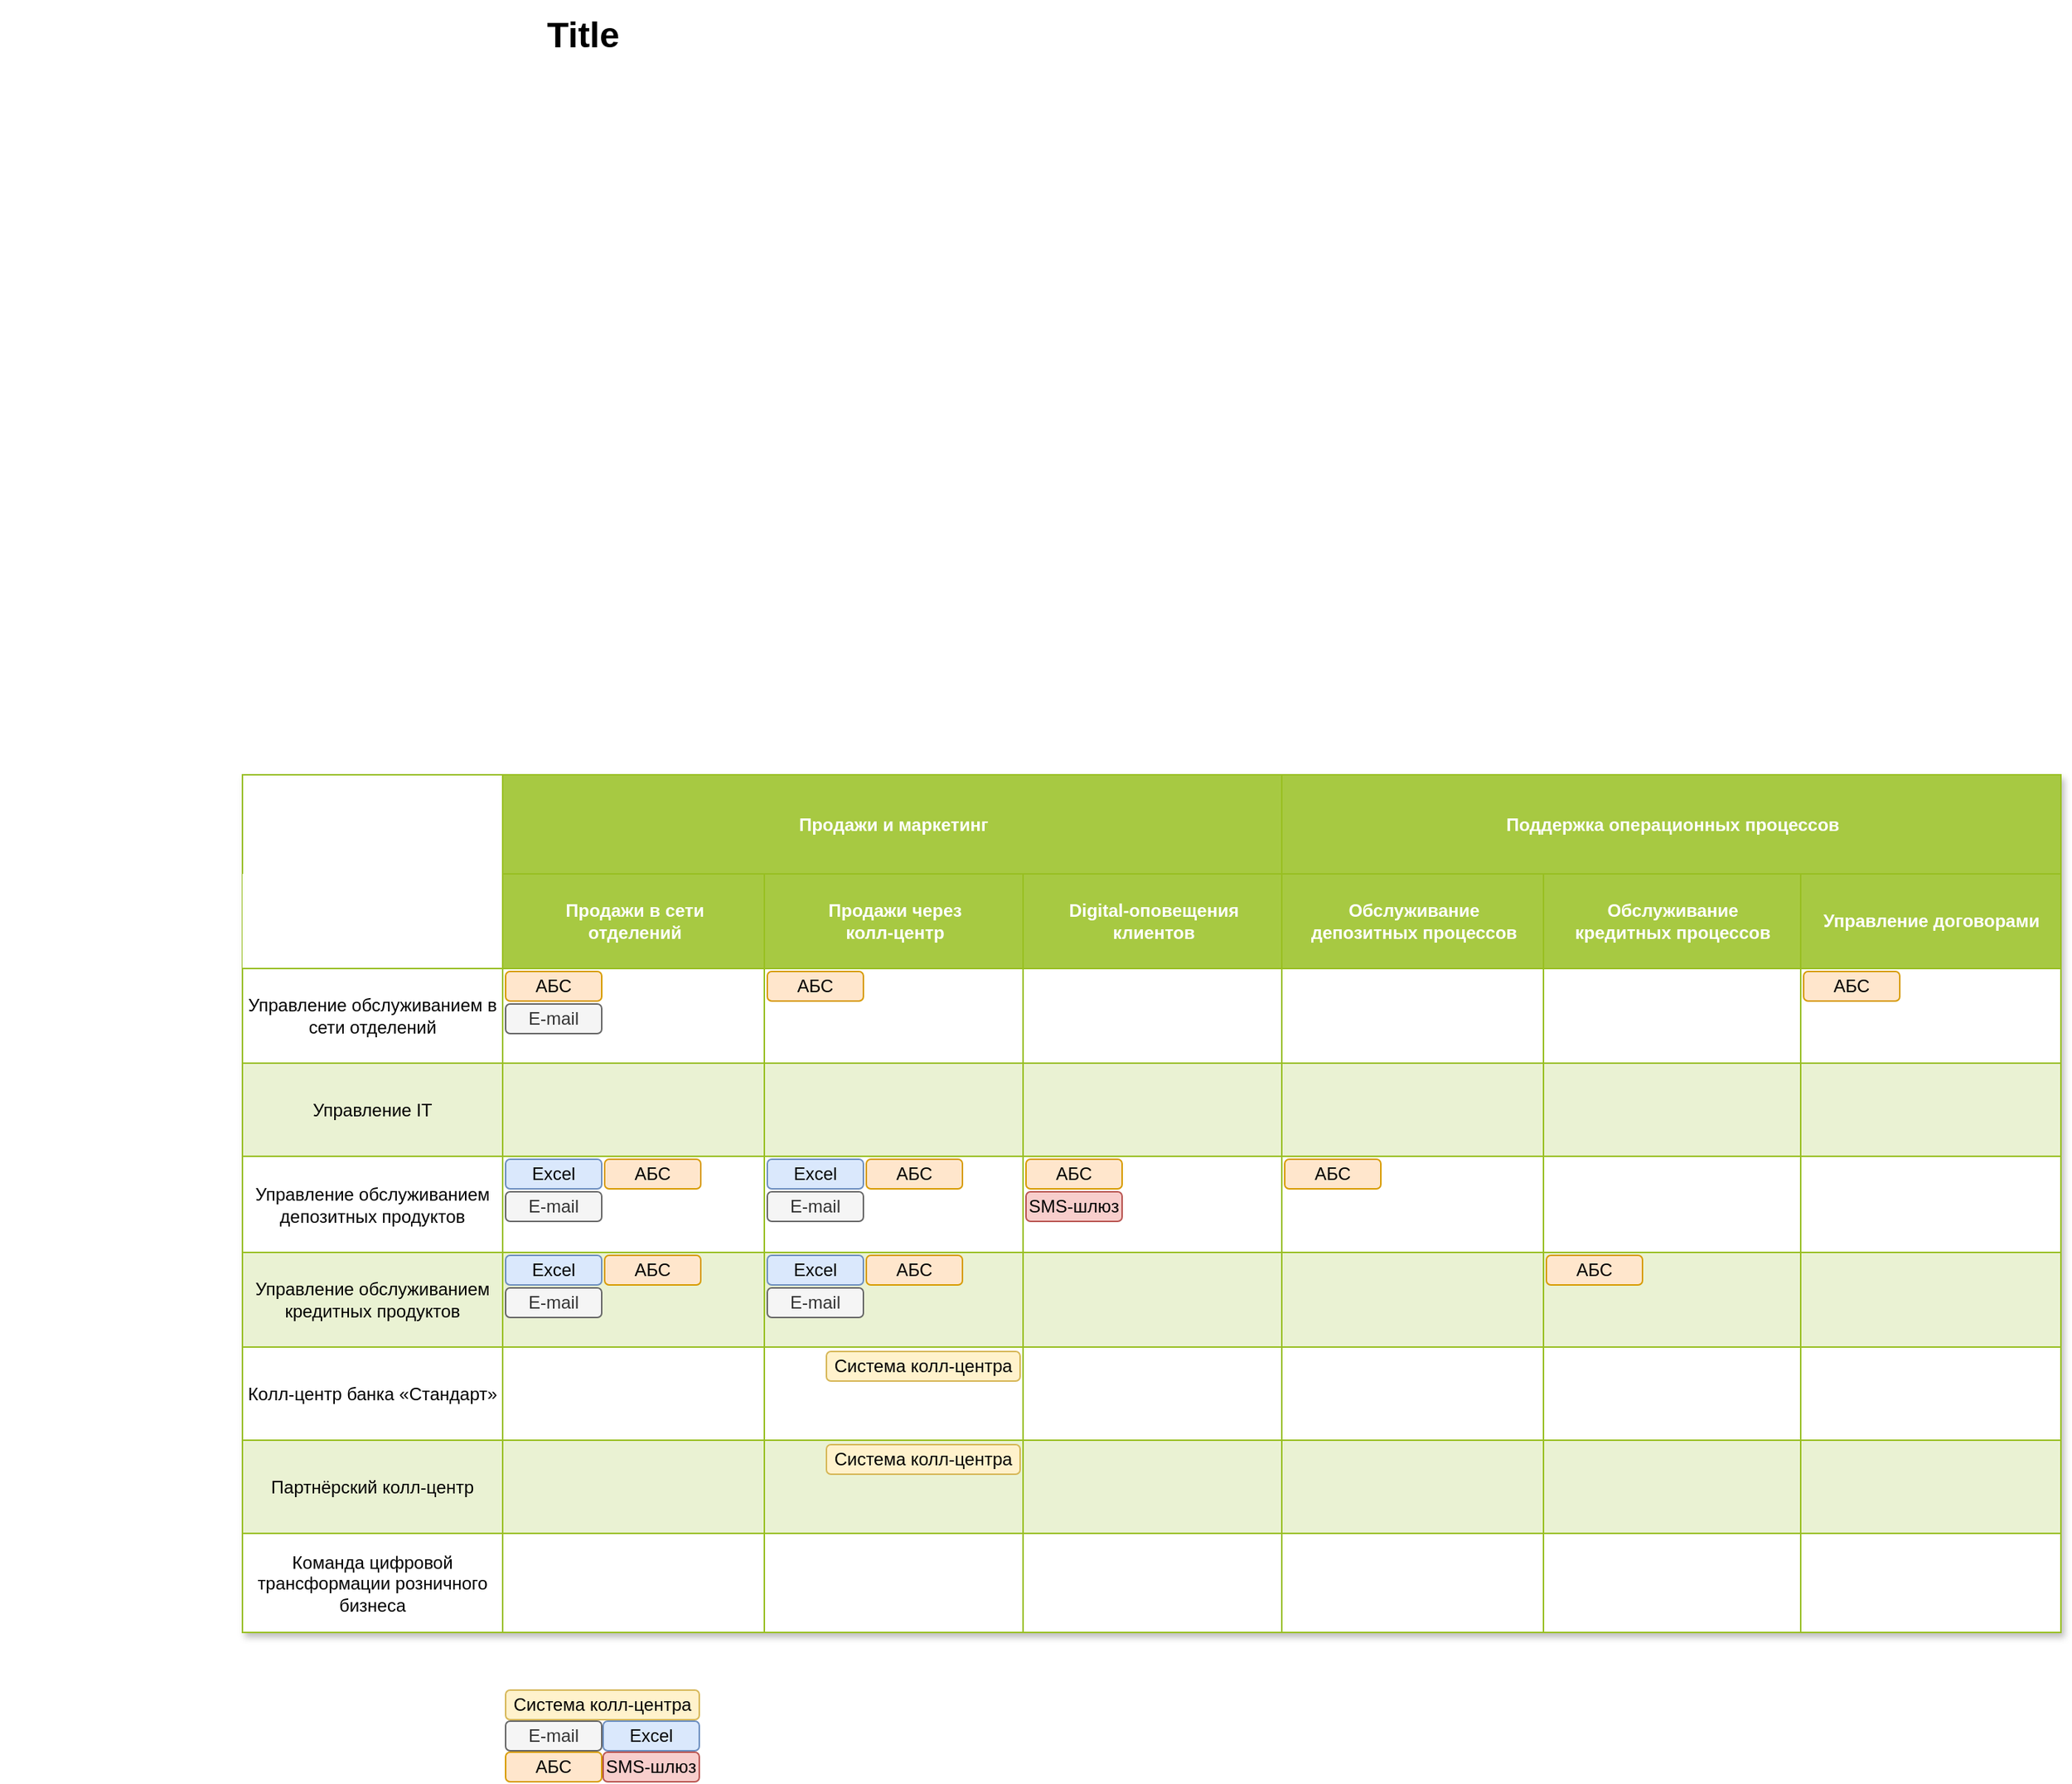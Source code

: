 <mxfile version="27.0.9">
  <diagram name="Page-1" id="bd83a815-5ea8-2e97-e5ec-87c9f400f2fa">
    <mxGraphModel dx="927" dy="506" grid="1" gridSize="10" guides="1" tooltips="1" connect="1" arrows="1" fold="1" page="1" pageScale="1.5" pageWidth="1169" pageHeight="826" background="none" math="0" shadow="0">
      <root>
        <mxCell id="0" style=";html=1;" />
        <mxCell id="1" style=";html=1;" parent="0" />
        <mxCell id="1516e18e63f93b96-3" value="Title" style="text;strokeColor=none;fillColor=none;html=1;fontSize=24;fontStyle=1;verticalAlign=middle;align=center;rounded=0;shadow=1;" parent="1" vertex="1">
          <mxGeometry x="300" y="70" width="780" height="40" as="geometry" />
        </mxCell>
        <mxCell id="x3hpRwLd6VUdqSznsEqa-23" value="Assets" style="childLayout=tableLayout;recursiveResize=0;strokeColor=#98bf21;fillColor=#A7C942;shadow=1;" parent="1" vertex="1">
          <mxGeometry x="460" y="590" width="1230" height="580" as="geometry" />
        </mxCell>
        <mxCell id="x3hpRwLd6VUdqSznsEqa-44" style="shape=tableRow;horizontal=0;startSize=0;swimlaneHead=0;swimlaneBody=0;top=0;left=0;bottom=0;right=0;dropTarget=0;collapsible=0;recursiveResize=0;expand=0;fontStyle=0;strokeColor=inherit;fillColor=#ffffff;" parent="x3hpRwLd6VUdqSznsEqa-23" vertex="1">
          <mxGeometry width="1230" height="67" as="geometry" />
        </mxCell>
        <mxCell id="x3hpRwLd6VUdqSznsEqa-45" style="connectable=0;recursiveResize=0;strokeColor=inherit;fillColor=#FFFFFF;align=center;fontStyle=1;fontColor=#FFFFFF;html=1;rowspan=2;colspan=1;" parent="x3hpRwLd6VUdqSznsEqa-44" vertex="1">
          <mxGeometry width="176" height="131" as="geometry">
            <mxRectangle width="176" height="67" as="alternateBounds" />
          </mxGeometry>
        </mxCell>
        <mxCell id="x3hpRwLd6VUdqSznsEqa-46" value="Продажи и маркетинг" style="connectable=0;recursiveResize=0;strokeColor=inherit;fillColor=#A7C942;align=center;fontStyle=1;fontColor=#FFFFFF;html=1;rowspan=1;colspan=3;" parent="x3hpRwLd6VUdqSznsEqa-44" vertex="1">
          <mxGeometry x="176" width="527" height="67" as="geometry">
            <mxRectangle width="177" height="67" as="alternateBounds" />
          </mxGeometry>
        </mxCell>
        <mxCell id="x3hpRwLd6VUdqSznsEqa-47" style="connectable=0;recursiveResize=0;strokeColor=inherit;fillColor=#A7C942;align=center;fontStyle=1;fontColor=#FFFFFF;html=1;" parent="x3hpRwLd6VUdqSznsEqa-44" vertex="1" visible="0">
          <mxGeometry x="353" width="175" height="67" as="geometry">
            <mxRectangle width="175" height="67" as="alternateBounds" />
          </mxGeometry>
        </mxCell>
        <mxCell id="x3hpRwLd6VUdqSznsEqa-60" style="connectable=0;recursiveResize=0;strokeColor=inherit;fillColor=#A7C942;align=center;fontStyle=1;fontColor=#FFFFFF;html=1;" parent="x3hpRwLd6VUdqSznsEqa-44" vertex="1" visible="0">
          <mxGeometry x="528" width="175" height="67" as="geometry">
            <mxRectangle width="175" height="67" as="alternateBounds" />
          </mxGeometry>
        </mxCell>
        <mxCell id="x3hpRwLd6VUdqSznsEqa-54" value="Поддержка операционных процессов" style="connectable=0;recursiveResize=0;strokeColor=inherit;fillColor=#A7C942;align=center;fontStyle=1;fontColor=#FFFFFF;html=1;rowspan=1;colspan=3;" parent="x3hpRwLd6VUdqSznsEqa-44" vertex="1">
          <mxGeometry x="703" width="527" height="67" as="geometry">
            <mxRectangle width="177" height="67" as="alternateBounds" />
          </mxGeometry>
        </mxCell>
        <mxCell id="x3hpRwLd6VUdqSznsEqa-48" style="connectable=0;recursiveResize=0;strokeColor=inherit;fillColor=#A7C942;align=center;fontStyle=1;fontColor=#FFFFFF;html=1;" parent="x3hpRwLd6VUdqSznsEqa-44" vertex="1" visible="0">
          <mxGeometry x="880" width="174" height="67" as="geometry">
            <mxRectangle width="174" height="67" as="alternateBounds" />
          </mxGeometry>
        </mxCell>
        <mxCell id="x3hpRwLd6VUdqSznsEqa-66" style="connectable=0;recursiveResize=0;strokeColor=inherit;fillColor=#A7C942;align=center;fontStyle=1;fontColor=#FFFFFF;html=1;" parent="x3hpRwLd6VUdqSznsEqa-44" vertex="1" visible="0">
          <mxGeometry x="1054" width="176" height="67" as="geometry">
            <mxRectangle width="176" height="67" as="alternateBounds" />
          </mxGeometry>
        </mxCell>
        <mxCell id="x3hpRwLd6VUdqSznsEqa-24" style="shape=tableRow;horizontal=0;startSize=0;swimlaneHead=0;swimlaneBody=0;top=0;left=0;bottom=0;right=0;dropTarget=0;collapsible=0;recursiveResize=0;expand=0;fontStyle=0;strokeColor=inherit;fillColor=#ffffff;" parent="x3hpRwLd6VUdqSznsEqa-23" vertex="1">
          <mxGeometry y="67" width="1230" height="64" as="geometry" />
        </mxCell>
        <mxCell id="x3hpRwLd6VUdqSznsEqa-25" value="" style="connectable=0;recursiveResize=0;strokeColor=inherit;fillColor=#A7C942;align=center;fontStyle=1;fontColor=#FFFFFF;html=1;" parent="x3hpRwLd6VUdqSznsEqa-24" vertex="1" visible="0">
          <mxGeometry width="176" height="64" as="geometry">
            <mxRectangle width="176" height="64" as="alternateBounds" />
          </mxGeometry>
        </mxCell>
        <mxCell id="x3hpRwLd6VUdqSznsEqa-26" value="Продажи в сети&lt;div&gt;отделений&lt;/div&gt;" style="connectable=0;recursiveResize=0;strokeColor=inherit;fillColor=#A7C942;align=center;fontStyle=1;fontColor=#FFFFFF;html=1;" parent="x3hpRwLd6VUdqSznsEqa-24" vertex="1">
          <mxGeometry x="176" width="177" height="64" as="geometry">
            <mxRectangle width="177" height="64" as="alternateBounds" />
          </mxGeometry>
        </mxCell>
        <mxCell id="x3hpRwLd6VUdqSznsEqa-27" value="Продажи через&lt;div&gt;колл-центр&lt;/div&gt;" style="connectable=0;recursiveResize=0;strokeColor=inherit;fillColor=#A7C942;align=center;fontStyle=1;fontColor=#FFFFFF;html=1;" parent="x3hpRwLd6VUdqSznsEqa-24" vertex="1">
          <mxGeometry x="353" width="175" height="64" as="geometry">
            <mxRectangle width="175" height="64" as="alternateBounds" />
          </mxGeometry>
        </mxCell>
        <mxCell id="x3hpRwLd6VUdqSznsEqa-61" value="Digital-оповещения&lt;div&gt;клиентов&lt;/div&gt;" style="connectable=0;recursiveResize=0;strokeColor=inherit;fillColor=#A7C942;align=center;fontStyle=1;fontColor=#FFFFFF;html=1;" parent="x3hpRwLd6VUdqSznsEqa-24" vertex="1">
          <mxGeometry x="528" width="175" height="64" as="geometry">
            <mxRectangle width="175" height="64" as="alternateBounds" />
          </mxGeometry>
        </mxCell>
        <mxCell id="x3hpRwLd6VUdqSznsEqa-55" value="Обслуживание&lt;div&gt;депозитных процессов&lt;/div&gt;" style="connectable=0;recursiveResize=0;strokeColor=inherit;fillColor=#A7C942;align=center;fontStyle=1;fontColor=#FFFFFF;html=1;" parent="x3hpRwLd6VUdqSznsEqa-24" vertex="1">
          <mxGeometry x="703" width="177" height="64" as="geometry">
            <mxRectangle width="177" height="64" as="alternateBounds" />
          </mxGeometry>
        </mxCell>
        <mxCell id="x3hpRwLd6VUdqSznsEqa-49" value="Обслуживание&lt;div&gt;кредитных процессов&lt;/div&gt;" style="connectable=0;recursiveResize=0;strokeColor=inherit;fillColor=#A7C942;align=center;fontStyle=1;fontColor=#FFFFFF;html=1;" parent="x3hpRwLd6VUdqSznsEqa-24" vertex="1">
          <mxGeometry x="880" width="174" height="64" as="geometry">
            <mxRectangle width="174" height="64" as="alternateBounds" />
          </mxGeometry>
        </mxCell>
        <mxCell id="x3hpRwLd6VUdqSznsEqa-67" value="Управление договорами" style="connectable=0;recursiveResize=0;strokeColor=inherit;fillColor=#A7C942;align=center;fontStyle=1;fontColor=#FFFFFF;html=1;" parent="x3hpRwLd6VUdqSznsEqa-24" vertex="1">
          <mxGeometry x="1054" width="176" height="64" as="geometry">
            <mxRectangle width="176" height="64" as="alternateBounds" />
          </mxGeometry>
        </mxCell>
        <mxCell id="x3hpRwLd6VUdqSznsEqa-28" value="" style="shape=tableRow;horizontal=0;startSize=0;swimlaneHead=0;swimlaneBody=0;top=0;left=0;bottom=0;right=0;dropTarget=0;collapsible=0;recursiveResize=0;expand=0;fontStyle=0;strokeColor=inherit;fillColor=#ffffff;" parent="x3hpRwLd6VUdqSznsEqa-23" vertex="1">
          <mxGeometry y="131" width="1230" height="64" as="geometry" />
        </mxCell>
        <mxCell id="x3hpRwLd6VUdqSznsEqa-29" value="Управление обслуживанием в сети отделений" style="connectable=0;recursiveResize=0;strokeColor=inherit;fillColor=inherit;align=center;whiteSpace=wrap;html=1;" parent="x3hpRwLd6VUdqSznsEqa-28" vertex="1">
          <mxGeometry width="176" height="64" as="geometry">
            <mxRectangle width="176" height="64" as="alternateBounds" />
          </mxGeometry>
        </mxCell>
        <mxCell id="x3hpRwLd6VUdqSznsEqa-30" value="" style="connectable=0;recursiveResize=0;strokeColor=inherit;fillColor=inherit;align=center;whiteSpace=wrap;html=1;" parent="x3hpRwLd6VUdqSznsEqa-28" vertex="1">
          <mxGeometry x="176" width="177" height="64" as="geometry">
            <mxRectangle width="177" height="64" as="alternateBounds" />
          </mxGeometry>
        </mxCell>
        <mxCell id="x3hpRwLd6VUdqSznsEqa-31" value="" style="connectable=0;recursiveResize=0;strokeColor=inherit;fillColor=inherit;align=center;whiteSpace=wrap;html=1;" parent="x3hpRwLd6VUdqSznsEqa-28" vertex="1">
          <mxGeometry x="353" width="175" height="64" as="geometry">
            <mxRectangle width="175" height="64" as="alternateBounds" />
          </mxGeometry>
        </mxCell>
        <mxCell id="x3hpRwLd6VUdqSznsEqa-62" style="connectable=0;recursiveResize=0;strokeColor=inherit;fillColor=inherit;align=center;whiteSpace=wrap;html=1;" parent="x3hpRwLd6VUdqSznsEqa-28" vertex="1">
          <mxGeometry x="528" width="175" height="64" as="geometry">
            <mxRectangle width="175" height="64" as="alternateBounds" />
          </mxGeometry>
        </mxCell>
        <mxCell id="x3hpRwLd6VUdqSznsEqa-56" style="connectable=0;recursiveResize=0;strokeColor=inherit;fillColor=inherit;align=center;whiteSpace=wrap;html=1;" parent="x3hpRwLd6VUdqSznsEqa-28" vertex="1">
          <mxGeometry x="703" width="177" height="64" as="geometry">
            <mxRectangle width="177" height="64" as="alternateBounds" />
          </mxGeometry>
        </mxCell>
        <mxCell id="x3hpRwLd6VUdqSznsEqa-50" style="connectable=0;recursiveResize=0;strokeColor=inherit;fillColor=inherit;align=center;whiteSpace=wrap;html=1;" parent="x3hpRwLd6VUdqSznsEqa-28" vertex="1">
          <mxGeometry x="880" width="174" height="64" as="geometry">
            <mxRectangle width="174" height="64" as="alternateBounds" />
          </mxGeometry>
        </mxCell>
        <mxCell id="x3hpRwLd6VUdqSznsEqa-68" style="connectable=0;recursiveResize=0;strokeColor=inherit;fillColor=inherit;align=center;whiteSpace=wrap;html=1;" parent="x3hpRwLd6VUdqSznsEqa-28" vertex="1">
          <mxGeometry x="1054" width="176" height="64" as="geometry">
            <mxRectangle width="176" height="64" as="alternateBounds" />
          </mxGeometry>
        </mxCell>
        <mxCell id="x3hpRwLd6VUdqSznsEqa-32" value="" style="shape=tableRow;horizontal=0;startSize=0;swimlaneHead=0;swimlaneBody=0;top=0;left=0;bottom=0;right=0;dropTarget=0;collapsible=0;recursiveResize=0;expand=0;fontStyle=1;strokeColor=inherit;fillColor=#EAF2D3;" parent="x3hpRwLd6VUdqSznsEqa-23" vertex="1">
          <mxGeometry y="195" width="1230" height="63" as="geometry" />
        </mxCell>
        <mxCell id="x3hpRwLd6VUdqSznsEqa-33" value="Управление IT" style="connectable=0;recursiveResize=0;strokeColor=inherit;fillColor=inherit;whiteSpace=wrap;html=1;" parent="x3hpRwLd6VUdqSznsEqa-32" vertex="1">
          <mxGeometry width="176" height="63" as="geometry">
            <mxRectangle width="176" height="63" as="alternateBounds" />
          </mxGeometry>
        </mxCell>
        <mxCell id="x3hpRwLd6VUdqSznsEqa-34" value="" style="connectable=0;recursiveResize=0;strokeColor=inherit;fillColor=inherit;whiteSpace=wrap;html=1;" parent="x3hpRwLd6VUdqSznsEqa-32" vertex="1">
          <mxGeometry x="176" width="177" height="63" as="geometry">
            <mxRectangle width="177" height="63" as="alternateBounds" />
          </mxGeometry>
        </mxCell>
        <mxCell id="x3hpRwLd6VUdqSznsEqa-35" value="" style="connectable=0;recursiveResize=0;strokeColor=inherit;fillColor=inherit;whiteSpace=wrap;html=1;" parent="x3hpRwLd6VUdqSznsEqa-32" vertex="1">
          <mxGeometry x="353" width="175" height="63" as="geometry">
            <mxRectangle width="175" height="63" as="alternateBounds" />
          </mxGeometry>
        </mxCell>
        <mxCell id="x3hpRwLd6VUdqSznsEqa-63" style="connectable=0;recursiveResize=0;strokeColor=inherit;fillColor=inherit;whiteSpace=wrap;html=1;" parent="x3hpRwLd6VUdqSznsEqa-32" vertex="1">
          <mxGeometry x="528" width="175" height="63" as="geometry">
            <mxRectangle width="175" height="63" as="alternateBounds" />
          </mxGeometry>
        </mxCell>
        <mxCell id="x3hpRwLd6VUdqSznsEqa-57" style="connectable=0;recursiveResize=0;strokeColor=inherit;fillColor=inherit;whiteSpace=wrap;html=1;" parent="x3hpRwLd6VUdqSznsEqa-32" vertex="1">
          <mxGeometry x="703" width="177" height="63" as="geometry">
            <mxRectangle width="177" height="63" as="alternateBounds" />
          </mxGeometry>
        </mxCell>
        <mxCell id="x3hpRwLd6VUdqSznsEqa-51" style="connectable=0;recursiveResize=0;strokeColor=inherit;fillColor=inherit;whiteSpace=wrap;html=1;" parent="x3hpRwLd6VUdqSznsEqa-32" vertex="1">
          <mxGeometry x="880" width="174" height="63" as="geometry">
            <mxRectangle width="174" height="63" as="alternateBounds" />
          </mxGeometry>
        </mxCell>
        <mxCell id="x3hpRwLd6VUdqSznsEqa-69" style="connectable=0;recursiveResize=0;strokeColor=inherit;fillColor=inherit;whiteSpace=wrap;html=1;" parent="x3hpRwLd6VUdqSznsEqa-32" vertex="1">
          <mxGeometry x="1054" width="176" height="63" as="geometry">
            <mxRectangle width="176" height="63" as="alternateBounds" />
          </mxGeometry>
        </mxCell>
        <mxCell id="x3hpRwLd6VUdqSznsEqa-36" value="" style="shape=tableRow;horizontal=0;startSize=0;swimlaneHead=0;swimlaneBody=0;top=0;left=0;bottom=0;right=0;dropTarget=0;collapsible=0;recursiveResize=0;expand=0;fontStyle=0;strokeColor=inherit;fillColor=#ffffff;" parent="x3hpRwLd6VUdqSznsEqa-23" vertex="1">
          <mxGeometry y="258" width="1230" height="65" as="geometry" />
        </mxCell>
        <mxCell id="x3hpRwLd6VUdqSznsEqa-37" value="Управление обслуживанием депозитных продуктов" style="connectable=0;recursiveResize=0;strokeColor=inherit;fillColor=inherit;fontStyle=0;align=center;whiteSpace=wrap;html=1;" parent="x3hpRwLd6VUdqSznsEqa-36" vertex="1">
          <mxGeometry width="176" height="65" as="geometry">
            <mxRectangle width="176" height="65" as="alternateBounds" />
          </mxGeometry>
        </mxCell>
        <mxCell id="x3hpRwLd6VUdqSznsEqa-38" value="" style="connectable=0;recursiveResize=0;strokeColor=inherit;fillColor=inherit;fontStyle=0;align=center;whiteSpace=wrap;html=1;" parent="x3hpRwLd6VUdqSznsEqa-36" vertex="1">
          <mxGeometry x="176" width="177" height="65" as="geometry">
            <mxRectangle width="177" height="65" as="alternateBounds" />
          </mxGeometry>
        </mxCell>
        <mxCell id="x3hpRwLd6VUdqSznsEqa-39" value="" style="connectable=0;recursiveResize=0;strokeColor=inherit;fillColor=inherit;fontStyle=0;align=center;whiteSpace=wrap;html=1;" parent="x3hpRwLd6VUdqSznsEqa-36" vertex="1">
          <mxGeometry x="353" width="175" height="65" as="geometry">
            <mxRectangle width="175" height="65" as="alternateBounds" />
          </mxGeometry>
        </mxCell>
        <mxCell id="x3hpRwLd6VUdqSznsEqa-64" style="connectable=0;recursiveResize=0;strokeColor=inherit;fillColor=inherit;fontStyle=0;align=center;whiteSpace=wrap;html=1;" parent="x3hpRwLd6VUdqSznsEqa-36" vertex="1">
          <mxGeometry x="528" width="175" height="65" as="geometry">
            <mxRectangle width="175" height="65" as="alternateBounds" />
          </mxGeometry>
        </mxCell>
        <mxCell id="x3hpRwLd6VUdqSznsEqa-58" style="connectable=0;recursiveResize=0;strokeColor=inherit;fillColor=inherit;fontStyle=0;align=center;whiteSpace=wrap;html=1;" parent="x3hpRwLd6VUdqSznsEqa-36" vertex="1">
          <mxGeometry x="703" width="177" height="65" as="geometry">
            <mxRectangle width="177" height="65" as="alternateBounds" />
          </mxGeometry>
        </mxCell>
        <mxCell id="x3hpRwLd6VUdqSznsEqa-52" style="connectable=0;recursiveResize=0;strokeColor=inherit;fillColor=inherit;fontStyle=0;align=center;whiteSpace=wrap;html=1;" parent="x3hpRwLd6VUdqSznsEqa-36" vertex="1">
          <mxGeometry x="880" width="174" height="65" as="geometry">
            <mxRectangle width="174" height="65" as="alternateBounds" />
          </mxGeometry>
        </mxCell>
        <mxCell id="x3hpRwLd6VUdqSznsEqa-70" style="connectable=0;recursiveResize=0;strokeColor=inherit;fillColor=inherit;fontStyle=0;align=center;whiteSpace=wrap;html=1;" parent="x3hpRwLd6VUdqSznsEqa-36" vertex="1">
          <mxGeometry x="1054" width="176" height="65" as="geometry">
            <mxRectangle width="176" height="65" as="alternateBounds" />
          </mxGeometry>
        </mxCell>
        <mxCell id="x3hpRwLd6VUdqSznsEqa-40" value="" style="shape=tableRow;horizontal=0;startSize=0;swimlaneHead=0;swimlaneBody=0;top=0;left=0;bottom=0;right=0;dropTarget=0;collapsible=0;recursiveResize=0;expand=0;fontStyle=1;strokeColor=inherit;fillColor=#EAF2D3;" parent="x3hpRwLd6VUdqSznsEqa-23" vertex="1">
          <mxGeometry y="323" width="1230" height="64" as="geometry" />
        </mxCell>
        <mxCell id="x3hpRwLd6VUdqSznsEqa-41" value="Управление обслуживанием кредитных продуктов" style="connectable=0;recursiveResize=0;strokeColor=inherit;fillColor=inherit;whiteSpace=wrap;html=1;" parent="x3hpRwLd6VUdqSznsEqa-40" vertex="1">
          <mxGeometry width="176" height="64" as="geometry">
            <mxRectangle width="176" height="64" as="alternateBounds" />
          </mxGeometry>
        </mxCell>
        <mxCell id="x3hpRwLd6VUdqSznsEqa-42" value="" style="connectable=0;recursiveResize=0;strokeColor=inherit;fillColor=inherit;whiteSpace=wrap;html=1;" parent="x3hpRwLd6VUdqSznsEqa-40" vertex="1">
          <mxGeometry x="176" width="177" height="64" as="geometry">
            <mxRectangle width="177" height="64" as="alternateBounds" />
          </mxGeometry>
        </mxCell>
        <mxCell id="x3hpRwLd6VUdqSznsEqa-43" value="" style="connectable=0;recursiveResize=0;strokeColor=inherit;fillColor=inherit;whiteSpace=wrap;html=1;" parent="x3hpRwLd6VUdqSznsEqa-40" vertex="1">
          <mxGeometry x="353" width="175" height="64" as="geometry">
            <mxRectangle width="175" height="64" as="alternateBounds" />
          </mxGeometry>
        </mxCell>
        <mxCell id="x3hpRwLd6VUdqSznsEqa-65" style="connectable=0;recursiveResize=0;strokeColor=inherit;fillColor=inherit;whiteSpace=wrap;html=1;" parent="x3hpRwLd6VUdqSznsEqa-40" vertex="1">
          <mxGeometry x="528" width="175" height="64" as="geometry">
            <mxRectangle width="175" height="64" as="alternateBounds" />
          </mxGeometry>
        </mxCell>
        <mxCell id="x3hpRwLd6VUdqSznsEqa-59" style="connectable=0;recursiveResize=0;strokeColor=inherit;fillColor=inherit;whiteSpace=wrap;html=1;" parent="x3hpRwLd6VUdqSznsEqa-40" vertex="1">
          <mxGeometry x="703" width="177" height="64" as="geometry">
            <mxRectangle width="177" height="64" as="alternateBounds" />
          </mxGeometry>
        </mxCell>
        <mxCell id="x3hpRwLd6VUdqSznsEqa-53" style="connectable=0;recursiveResize=0;strokeColor=inherit;fillColor=inherit;whiteSpace=wrap;html=1;" parent="x3hpRwLd6VUdqSznsEqa-40" vertex="1">
          <mxGeometry x="880" width="174" height="64" as="geometry">
            <mxRectangle width="174" height="64" as="alternateBounds" />
          </mxGeometry>
        </mxCell>
        <mxCell id="x3hpRwLd6VUdqSznsEqa-71" style="connectable=0;recursiveResize=0;strokeColor=inherit;fillColor=inherit;whiteSpace=wrap;html=1;" parent="x3hpRwLd6VUdqSznsEqa-40" vertex="1">
          <mxGeometry x="1054" width="176" height="64" as="geometry">
            <mxRectangle width="176" height="64" as="alternateBounds" />
          </mxGeometry>
        </mxCell>
        <mxCell id="x3hpRwLd6VUdqSznsEqa-80" style="shape=tableRow;horizontal=0;startSize=0;swimlaneHead=0;swimlaneBody=0;top=0;left=0;bottom=0;right=0;dropTarget=0;collapsible=0;recursiveResize=0;expand=0;fontStyle=1;strokeColor=inherit;fillColor=#FFFFFF;" parent="x3hpRwLd6VUdqSznsEqa-23" vertex="1">
          <mxGeometry y="387" width="1230" height="63" as="geometry" />
        </mxCell>
        <mxCell id="x3hpRwLd6VUdqSznsEqa-81" value="Колл-центр банка «Стандарт»" style="connectable=0;recursiveResize=0;strokeColor=inherit;fillColor=inherit;whiteSpace=wrap;html=1;" parent="x3hpRwLd6VUdqSznsEqa-80" vertex="1">
          <mxGeometry width="176" height="63" as="geometry">
            <mxRectangle width="176" height="63" as="alternateBounds" />
          </mxGeometry>
        </mxCell>
        <mxCell id="x3hpRwLd6VUdqSznsEqa-82" style="connectable=0;recursiveResize=0;strokeColor=inherit;fillColor=inherit;whiteSpace=wrap;html=1;" parent="x3hpRwLd6VUdqSznsEqa-80" vertex="1">
          <mxGeometry x="176" width="177" height="63" as="geometry">
            <mxRectangle width="177" height="63" as="alternateBounds" />
          </mxGeometry>
        </mxCell>
        <mxCell id="x3hpRwLd6VUdqSznsEqa-83" style="connectable=0;recursiveResize=0;strokeColor=inherit;fillColor=inherit;whiteSpace=wrap;html=1;" parent="x3hpRwLd6VUdqSznsEqa-80" vertex="1">
          <mxGeometry x="353" width="175" height="63" as="geometry">
            <mxRectangle width="175" height="63" as="alternateBounds" />
          </mxGeometry>
        </mxCell>
        <mxCell id="x3hpRwLd6VUdqSznsEqa-84" style="connectable=0;recursiveResize=0;strokeColor=inherit;fillColor=inherit;whiteSpace=wrap;html=1;" parent="x3hpRwLd6VUdqSznsEqa-80" vertex="1">
          <mxGeometry x="528" width="175" height="63" as="geometry">
            <mxRectangle width="175" height="63" as="alternateBounds" />
          </mxGeometry>
        </mxCell>
        <mxCell id="x3hpRwLd6VUdqSznsEqa-85" style="connectable=0;recursiveResize=0;strokeColor=inherit;fillColor=inherit;whiteSpace=wrap;html=1;" parent="x3hpRwLd6VUdqSznsEqa-80" vertex="1">
          <mxGeometry x="703" width="177" height="63" as="geometry">
            <mxRectangle width="177" height="63" as="alternateBounds" />
          </mxGeometry>
        </mxCell>
        <mxCell id="x3hpRwLd6VUdqSznsEqa-86" style="connectable=0;recursiveResize=0;strokeColor=inherit;fillColor=inherit;whiteSpace=wrap;html=1;" parent="x3hpRwLd6VUdqSznsEqa-80" vertex="1">
          <mxGeometry x="880" width="174" height="63" as="geometry">
            <mxRectangle width="174" height="63" as="alternateBounds" />
          </mxGeometry>
        </mxCell>
        <mxCell id="x3hpRwLd6VUdqSznsEqa-87" style="connectable=0;recursiveResize=0;strokeColor=inherit;fillColor=inherit;whiteSpace=wrap;html=1;" parent="x3hpRwLd6VUdqSznsEqa-80" vertex="1">
          <mxGeometry x="1054" width="176" height="63" as="geometry">
            <mxRectangle width="176" height="63" as="alternateBounds" />
          </mxGeometry>
        </mxCell>
        <mxCell id="x3hpRwLd6VUdqSznsEqa-72" style="shape=tableRow;horizontal=0;startSize=0;swimlaneHead=0;swimlaneBody=0;top=0;left=0;bottom=0;right=0;dropTarget=0;collapsible=0;recursiveResize=0;expand=0;fontStyle=1;strokeColor=inherit;fillColor=#EAF2D3;" parent="x3hpRwLd6VUdqSznsEqa-23" vertex="1">
          <mxGeometry y="450" width="1230" height="63" as="geometry" />
        </mxCell>
        <mxCell id="x3hpRwLd6VUdqSznsEqa-73" value="Партнёрский колл-центр" style="connectable=0;recursiveResize=0;strokeColor=inherit;fillColor=inherit;whiteSpace=wrap;html=1;" parent="x3hpRwLd6VUdqSznsEqa-72" vertex="1">
          <mxGeometry width="176" height="63" as="geometry">
            <mxRectangle width="176" height="63" as="alternateBounds" />
          </mxGeometry>
        </mxCell>
        <mxCell id="x3hpRwLd6VUdqSznsEqa-74" style="connectable=0;recursiveResize=0;strokeColor=inherit;fillColor=inherit;whiteSpace=wrap;html=1;" parent="x3hpRwLd6VUdqSznsEqa-72" vertex="1">
          <mxGeometry x="176" width="177" height="63" as="geometry">
            <mxRectangle width="177" height="63" as="alternateBounds" />
          </mxGeometry>
        </mxCell>
        <mxCell id="x3hpRwLd6VUdqSznsEqa-75" style="connectable=0;recursiveResize=0;strokeColor=inherit;fillColor=inherit;whiteSpace=wrap;html=1;" parent="x3hpRwLd6VUdqSznsEqa-72" vertex="1">
          <mxGeometry x="353" width="175" height="63" as="geometry">
            <mxRectangle width="175" height="63" as="alternateBounds" />
          </mxGeometry>
        </mxCell>
        <mxCell id="x3hpRwLd6VUdqSznsEqa-76" style="connectable=0;recursiveResize=0;strokeColor=inherit;fillColor=inherit;whiteSpace=wrap;html=1;" parent="x3hpRwLd6VUdqSznsEqa-72" vertex="1">
          <mxGeometry x="528" width="175" height="63" as="geometry">
            <mxRectangle width="175" height="63" as="alternateBounds" />
          </mxGeometry>
        </mxCell>
        <mxCell id="x3hpRwLd6VUdqSznsEqa-77" style="connectable=0;recursiveResize=0;strokeColor=inherit;fillColor=inherit;whiteSpace=wrap;html=1;" parent="x3hpRwLd6VUdqSznsEqa-72" vertex="1">
          <mxGeometry x="703" width="177" height="63" as="geometry">
            <mxRectangle width="177" height="63" as="alternateBounds" />
          </mxGeometry>
        </mxCell>
        <mxCell id="x3hpRwLd6VUdqSznsEqa-78" style="connectable=0;recursiveResize=0;strokeColor=inherit;fillColor=inherit;whiteSpace=wrap;html=1;" parent="x3hpRwLd6VUdqSznsEqa-72" vertex="1">
          <mxGeometry x="880" width="174" height="63" as="geometry">
            <mxRectangle width="174" height="63" as="alternateBounds" />
          </mxGeometry>
        </mxCell>
        <mxCell id="x3hpRwLd6VUdqSznsEqa-79" style="connectable=0;recursiveResize=0;strokeColor=inherit;fillColor=inherit;whiteSpace=wrap;html=1;" parent="x3hpRwLd6VUdqSznsEqa-72" vertex="1">
          <mxGeometry x="1054" width="176" height="63" as="geometry">
            <mxRectangle width="176" height="63" as="alternateBounds" />
          </mxGeometry>
        </mxCell>
        <mxCell id="x3hpRwLd6VUdqSznsEqa-88" style="shape=tableRow;horizontal=0;startSize=0;swimlaneHead=0;swimlaneBody=0;top=0;left=0;bottom=0;right=0;dropTarget=0;collapsible=0;recursiveResize=0;expand=0;fontStyle=1;strokeColor=inherit;fillColor=#FFFFFF;" parent="x3hpRwLd6VUdqSznsEqa-23" vertex="1">
          <mxGeometry y="513" width="1230" height="67" as="geometry" />
        </mxCell>
        <mxCell id="x3hpRwLd6VUdqSznsEqa-89" value="Команда цифровой трансформации розничного бизнеса" style="connectable=0;recursiveResize=0;strokeColor=inherit;fillColor=inherit;whiteSpace=wrap;html=1;" parent="x3hpRwLd6VUdqSznsEqa-88" vertex="1">
          <mxGeometry width="176" height="67" as="geometry">
            <mxRectangle width="176" height="67" as="alternateBounds" />
          </mxGeometry>
        </mxCell>
        <mxCell id="x3hpRwLd6VUdqSznsEqa-90" style="connectable=0;recursiveResize=0;strokeColor=inherit;fillColor=inherit;whiteSpace=wrap;html=1;" parent="x3hpRwLd6VUdqSznsEqa-88" vertex="1">
          <mxGeometry x="176" width="177" height="67" as="geometry">
            <mxRectangle width="177" height="67" as="alternateBounds" />
          </mxGeometry>
        </mxCell>
        <mxCell id="x3hpRwLd6VUdqSznsEqa-91" style="connectable=0;recursiveResize=0;strokeColor=inherit;fillColor=inherit;whiteSpace=wrap;html=1;" parent="x3hpRwLd6VUdqSznsEqa-88" vertex="1">
          <mxGeometry x="353" width="175" height="67" as="geometry">
            <mxRectangle width="175" height="67" as="alternateBounds" />
          </mxGeometry>
        </mxCell>
        <mxCell id="x3hpRwLd6VUdqSznsEqa-92" style="connectable=0;recursiveResize=0;strokeColor=inherit;fillColor=inherit;whiteSpace=wrap;html=1;" parent="x3hpRwLd6VUdqSznsEqa-88" vertex="1">
          <mxGeometry x="528" width="175" height="67" as="geometry">
            <mxRectangle width="175" height="67" as="alternateBounds" />
          </mxGeometry>
        </mxCell>
        <mxCell id="x3hpRwLd6VUdqSznsEqa-93" style="connectable=0;recursiveResize=0;strokeColor=inherit;fillColor=inherit;whiteSpace=wrap;html=1;" parent="x3hpRwLd6VUdqSznsEqa-88" vertex="1">
          <mxGeometry x="703" width="177" height="67" as="geometry">
            <mxRectangle width="177" height="67" as="alternateBounds" />
          </mxGeometry>
        </mxCell>
        <mxCell id="x3hpRwLd6VUdqSznsEqa-94" style="connectable=0;recursiveResize=0;strokeColor=inherit;fillColor=inherit;whiteSpace=wrap;html=1;" parent="x3hpRwLd6VUdqSznsEqa-88" vertex="1">
          <mxGeometry x="880" width="174" height="67" as="geometry">
            <mxRectangle width="174" height="67" as="alternateBounds" />
          </mxGeometry>
        </mxCell>
        <mxCell id="x3hpRwLd6VUdqSznsEqa-95" style="connectable=0;recursiveResize=0;strokeColor=inherit;fillColor=inherit;whiteSpace=wrap;html=1;" parent="x3hpRwLd6VUdqSznsEqa-88" vertex="1">
          <mxGeometry x="1054" width="176" height="67" as="geometry">
            <mxRectangle width="176" height="67" as="alternateBounds" />
          </mxGeometry>
        </mxCell>
        <mxCell id="rdi58AvPrLISgdLPcBFx-4" value="АБС" style="rounded=1;whiteSpace=wrap;html=1;fillColor=#ffe6cc;strokeColor=#d79b00;" parent="1" vertex="1">
          <mxGeometry x="638" y="1251" width="65" height="20" as="geometry" />
        </mxCell>
        <mxCell id="rdi58AvPrLISgdLPcBFx-5" value="Система колл-центра" style="rounded=1;whiteSpace=wrap;html=1;fillColor=#fff2cc;strokeColor=#d6b656;" parent="1" vertex="1">
          <mxGeometry x="855" y="980" width="131" height="20" as="geometry" />
        </mxCell>
        <mxCell id="rdi58AvPrLISgdLPcBFx-6" value="Excel" style="rounded=1;whiteSpace=wrap;html=1;fillColor=#dae8fc;strokeColor=#6c8ebf;" parent="1" vertex="1">
          <mxGeometry x="638" y="915" width="65" height="20" as="geometry" />
        </mxCell>
        <mxCell id="rdi58AvPrLISgdLPcBFx-8" value="SMS-шлюз" style="rounded=1;whiteSpace=wrap;html=1;fillColor=#f8cecc;strokeColor=#b85450;" parent="1" vertex="1">
          <mxGeometry x="704" y="1251" width="65" height="20" as="geometry" />
        </mxCell>
        <mxCell id="8zXeaVrMXCGwHNLZV4jA-1" value="Система колл-центра" style="rounded=1;whiteSpace=wrap;html=1;fillColor=#fff2cc;strokeColor=#d6b656;" vertex="1" parent="1">
          <mxGeometry x="855" y="1043" width="131" height="20" as="geometry" />
        </mxCell>
        <mxCell id="8zXeaVrMXCGwHNLZV4jA-2" value="E-mail" style="rounded=1;whiteSpace=wrap;html=1;fillColor=#f5f5f5;fontColor=#333333;strokeColor=#666666;" vertex="1" parent="1">
          <mxGeometry x="638" y="745" width="65" height="20" as="geometry" />
        </mxCell>
        <mxCell id="8zXeaVrMXCGwHNLZV4jA-3" value="Система колл-центра" style="rounded=1;whiteSpace=wrap;html=1;fillColor=#fff2cc;strokeColor=#d6b656;" vertex="1" parent="1">
          <mxGeometry x="638" y="1209" width="131" height="20" as="geometry" />
        </mxCell>
        <mxCell id="8zXeaVrMXCGwHNLZV4jA-4" value="E-mail" style="rounded=1;whiteSpace=wrap;html=1;fillColor=#f5f5f5;fontColor=#333333;strokeColor=#666666;" vertex="1" parent="1">
          <mxGeometry x="638" y="1230" width="65" height="20" as="geometry" />
        </mxCell>
        <mxCell id="8zXeaVrMXCGwHNLZV4jA-5" value="Excel" style="rounded=1;whiteSpace=wrap;html=1;fillColor=#dae8fc;strokeColor=#6c8ebf;" vertex="1" parent="1">
          <mxGeometry x="704" y="1230" width="65" height="20" as="geometry" />
        </mxCell>
        <mxCell id="8zXeaVrMXCGwHNLZV4jA-6" value="АБС" style="rounded=1;whiteSpace=wrap;html=1;fillColor=#ffe6cc;strokeColor=#d79b00;" vertex="1" parent="1">
          <mxGeometry x="638" y="723" width="65" height="20" as="geometry" />
        </mxCell>
        <mxCell id="8zXeaVrMXCGwHNLZV4jA-8" value="АБС" style="rounded=1;whiteSpace=wrap;html=1;fillColor=#ffe6cc;strokeColor=#d79b00;" vertex="1" parent="1">
          <mxGeometry x="990" y="850" width="65" height="20" as="geometry" />
        </mxCell>
        <mxCell id="8zXeaVrMXCGwHNLZV4jA-11" value="Excel" style="rounded=1;whiteSpace=wrap;html=1;fillColor=#dae8fc;strokeColor=#6c8ebf;" vertex="1" parent="1">
          <mxGeometry x="815" y="915" width="65" height="20" as="geometry" />
        </mxCell>
        <mxCell id="8zXeaVrMXCGwHNLZV4jA-12" value="Excel" style="rounded=1;whiteSpace=wrap;html=1;fillColor=#dae8fc;strokeColor=#6c8ebf;" vertex="1" parent="1">
          <mxGeometry x="815" y="850" width="65" height="20" as="geometry" />
        </mxCell>
        <mxCell id="8zXeaVrMXCGwHNLZV4jA-13" value="Excel" style="rounded=1;whiteSpace=wrap;html=1;fillColor=#dae8fc;strokeColor=#6c8ebf;" vertex="1" parent="1">
          <mxGeometry x="638" y="850" width="65" height="20" as="geometry" />
        </mxCell>
        <mxCell id="8zXeaVrMXCGwHNLZV4jA-14" value="E-mail" style="rounded=1;whiteSpace=wrap;html=1;fillColor=#f5f5f5;fontColor=#333333;strokeColor=#666666;" vertex="1" parent="1">
          <mxGeometry x="638" y="872" width="65" height="20" as="geometry" />
        </mxCell>
        <mxCell id="8zXeaVrMXCGwHNLZV4jA-15" value="E-mail" style="rounded=1;whiteSpace=wrap;html=1;fillColor=#f5f5f5;fontColor=#333333;strokeColor=#666666;" vertex="1" parent="1">
          <mxGeometry x="638" y="937" width="65" height="20" as="geometry" />
        </mxCell>
        <mxCell id="8zXeaVrMXCGwHNLZV4jA-16" value="АБС" style="rounded=1;whiteSpace=wrap;html=1;fillColor=#ffe6cc;strokeColor=#d79b00;" vertex="1" parent="1">
          <mxGeometry x="882" y="915" width="65" height="20" as="geometry" />
        </mxCell>
        <mxCell id="8zXeaVrMXCGwHNLZV4jA-17" value="АБС" style="rounded=1;whiteSpace=wrap;html=1;fillColor=#ffe6cc;strokeColor=#d79b00;" vertex="1" parent="1">
          <mxGeometry x="705" y="915" width="65" height="20" as="geometry" />
        </mxCell>
        <mxCell id="8zXeaVrMXCGwHNLZV4jA-18" value="АБС" style="rounded=1;whiteSpace=wrap;html=1;fillColor=#ffe6cc;strokeColor=#d79b00;" vertex="1" parent="1">
          <mxGeometry x="882" y="850" width="65" height="20" as="geometry" />
        </mxCell>
        <mxCell id="8zXeaVrMXCGwHNLZV4jA-19" value="E-mail" style="rounded=1;whiteSpace=wrap;html=1;fillColor=#f5f5f5;fontColor=#333333;strokeColor=#666666;" vertex="1" parent="1">
          <mxGeometry x="815" y="937" width="65" height="20" as="geometry" />
        </mxCell>
        <mxCell id="8zXeaVrMXCGwHNLZV4jA-20" value="АБС" style="rounded=1;whiteSpace=wrap;html=1;fillColor=#ffe6cc;strokeColor=#d79b00;" vertex="1" parent="1">
          <mxGeometry x="815" y="723" width="65" height="20" as="geometry" />
        </mxCell>
        <mxCell id="8zXeaVrMXCGwHNLZV4jA-21" value="E-mail" style="rounded=1;whiteSpace=wrap;html=1;fillColor=#f5f5f5;fontColor=#333333;strokeColor=#666666;" vertex="1" parent="1">
          <mxGeometry x="815" y="872" width="65" height="20" as="geometry" />
        </mxCell>
        <mxCell id="8zXeaVrMXCGwHNLZV4jA-23" value="АБС" style="rounded=1;whiteSpace=wrap;html=1;fillColor=#ffe6cc;strokeColor=#d79b00;" vertex="1" parent="1">
          <mxGeometry x="1516" y="723" width="65" height="20" as="geometry" />
        </mxCell>
        <mxCell id="8zXeaVrMXCGwHNLZV4jA-24" value="АБС" style="rounded=1;whiteSpace=wrap;html=1;fillColor=#ffe6cc;strokeColor=#d79b00;" vertex="1" parent="1">
          <mxGeometry x="1165" y="850" width="65" height="20" as="geometry" />
        </mxCell>
        <mxCell id="8zXeaVrMXCGwHNLZV4jA-25" value="АБС" style="rounded=1;whiteSpace=wrap;html=1;fillColor=#ffe6cc;strokeColor=#d79b00;" vertex="1" parent="1">
          <mxGeometry x="1342" y="915" width="65" height="20" as="geometry" />
        </mxCell>
        <mxCell id="8zXeaVrMXCGwHNLZV4jA-26" value="АБС" style="rounded=1;whiteSpace=wrap;html=1;fillColor=#ffe6cc;strokeColor=#d79b00;" vertex="1" parent="1">
          <mxGeometry x="705" y="850" width="65" height="20" as="geometry" />
        </mxCell>
        <mxCell id="8zXeaVrMXCGwHNLZV4jA-27" value="SMS-шлюз" style="rounded=1;whiteSpace=wrap;html=1;fillColor=#f8cecc;strokeColor=#b85450;" vertex="1" parent="1">
          <mxGeometry x="990" y="872" width="65" height="20" as="geometry" />
        </mxCell>
      </root>
    </mxGraphModel>
  </diagram>
</mxfile>
